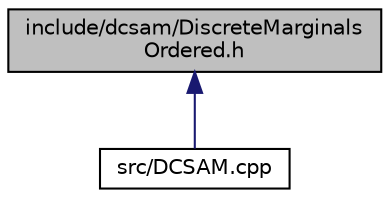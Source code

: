 digraph "include/dcsam/DiscreteMarginalsOrdered.h"
{
 // LATEX_PDF_SIZE
  edge [fontname="Helvetica",fontsize="10",labelfontname="Helvetica",labelfontsize="10"];
  node [fontname="Helvetica",fontsize="10",shape=record];
  Node1 [label="include/dcsam/DiscreteMarginals\lOrdered.h",height=0.2,width=0.4,color="black", fillcolor="grey75", style="filled", fontcolor="black",tooltip=" "];
  Node1 -> Node2 [dir="back",color="midnightblue",fontsize="10",style="solid",fontname="Helvetica"];
  Node2 [label="src/DCSAM.cpp",height=0.2,width=0.4,color="black", fillcolor="white", style="filled",URL="$_d_c_s_a_m_8cpp.html",tooltip="Discrete-Continuous Smoothing and Mapping for Factored Models."];
}
